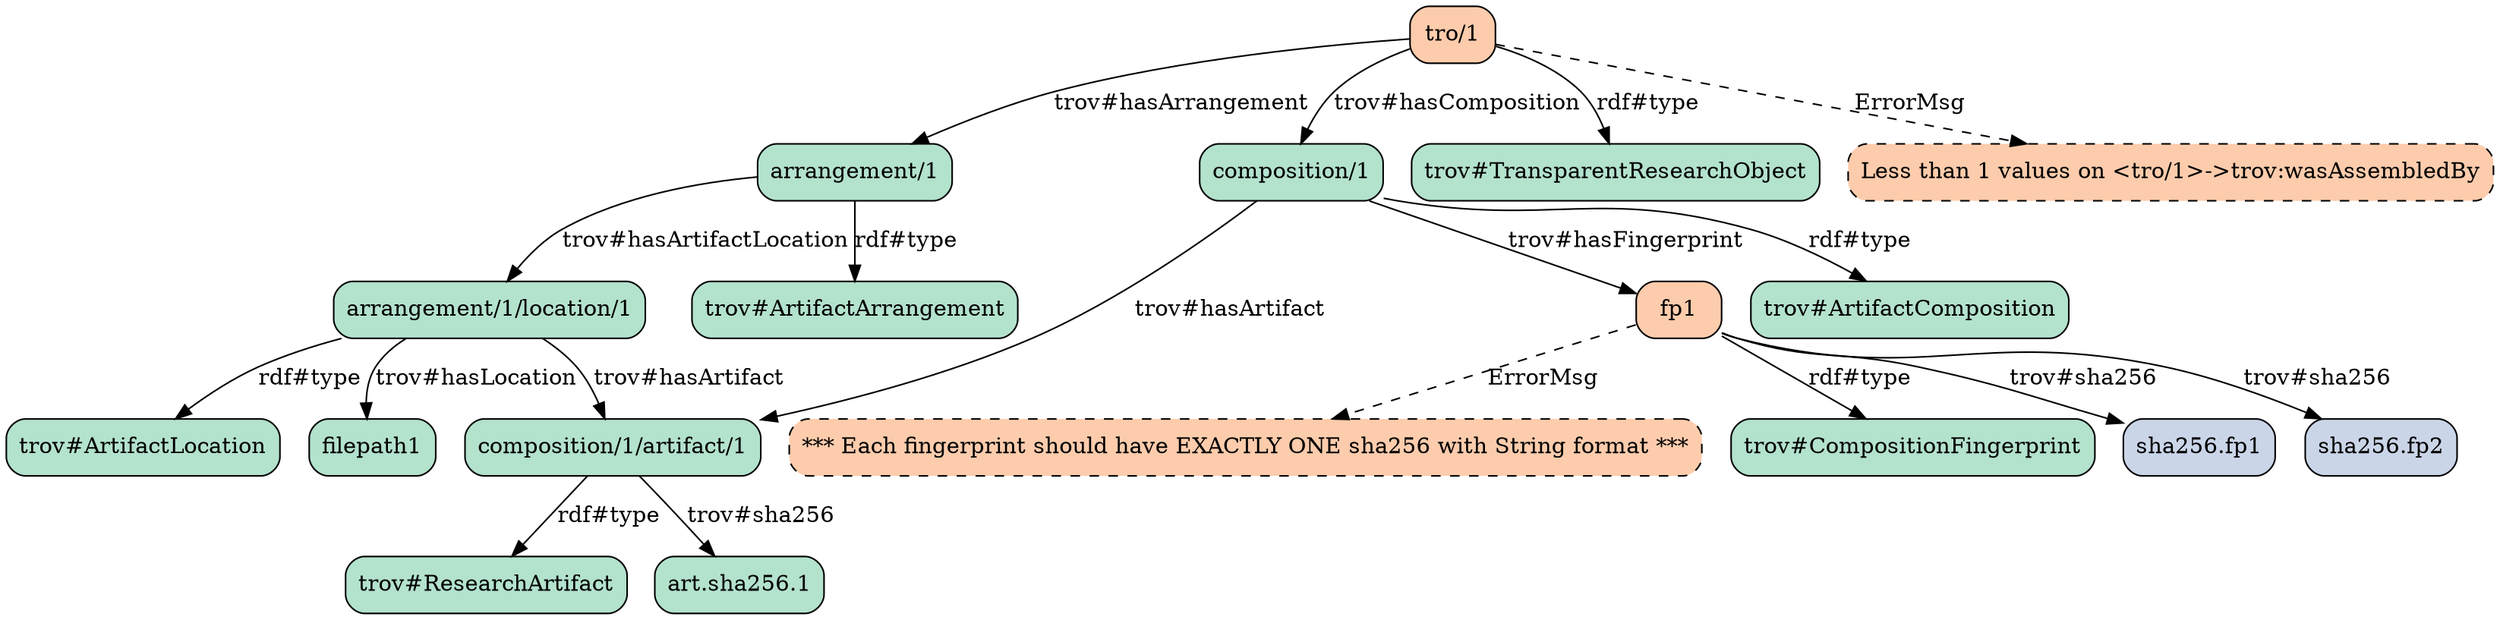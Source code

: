 strict digraph "" {
	"arrangement/1"	[fillcolor="#b3e2cd",
		shape=box,
		style="filled, rounded"];
	"trov#ArtifactArrangement"	[fillcolor="#b3e2cd",
		shape=box,
		style="filled, rounded"];
	"arrangement/1" -> "trov#ArtifactArrangement"	[label="rdf#type"];
	"arrangement/1/location/1"	[fillcolor="#b3e2cd",
		shape=box,
		style="filled, rounded"];
	"arrangement/1" -> "arrangement/1/location/1"	[label="trov#hasArtifactLocation"];
	"trov#ArtifactLocation"	[fillcolor="#b3e2cd",
		shape=box,
		style="filled, rounded"];
	"arrangement/1/location/1" -> "trov#ArtifactLocation"	[label="rdf#type"];
	"composition/1/artifact/1"	[fillcolor="#b3e2cd",
		shape=box,
		style="filled, rounded"];
	"arrangement/1/location/1" -> "composition/1/artifact/1"	[label="trov#hasArtifact"];
	filepath1	[fillcolor="#b3e2cd",
		shape=box,
		style="filled, rounded"];
	"arrangement/1/location/1" -> filepath1	[label="trov#hasLocation"];
	"trov#ResearchArtifact"	[fillcolor="#b3e2cd",
		shape=box,
		style="filled, rounded"];
	"composition/1/artifact/1" -> "trov#ResearchArtifact"	[label="rdf#type"];
	"art.sha256.1"	[fillcolor="#b3e2cd",
		shape=box,
		style="filled, rounded"];
	"composition/1/artifact/1" -> "art.sha256.1"	[label="trov#sha256"];
	"composition/1"	[fillcolor="#b3e2cd",
		shape=box,
		style="filled, rounded"];
	"composition/1" -> "composition/1/artifact/1"	[label="trov#hasArtifact"];
	"trov#ArtifactComposition"	[fillcolor="#b3e2cd",
		shape=box,
		style="filled, rounded"];
	"composition/1" -> "trov#ArtifactComposition"	[label="rdf#type"];
	fp1	[fillcolor="#fdccac",
		shape=box,
		style="filled, rounded"];
	"composition/1" -> fp1	[label="trov#hasFingerprint"];
	"trov#CompositionFingerprint"	[fillcolor="#b3e2cd",
		shape=box,
		style="filled, rounded"];
	fp1 -> "trov#CompositionFingerprint"	[label="rdf#type"];
	"sha256.fp1"	[fillcolor="#cbd5e8",
		shape=box,
		style="filled, rounded"];
	fp1 -> "sha256.fp1"	[label="trov#sha256"];
	"sha256.fp2"	[fillcolor="#cbd5e8",
		shape=box,
		style="filled, rounded"];
	fp1 -> "sha256.fp2"	[label="trov#sha256"];
	"*** Each fingerprint should have EXACTLY ONE sha256 with String format ***"	[fillcolor="#fdccac",
		shape=box,
		style="filled, rounded, dashed"];
	fp1 -> "*** Each fingerprint should have EXACTLY ONE sha256 with String format ***"	[label=ErrorMsg,
		style=dashed];
	"tro/1"	[fillcolor="#fdccac",
		shape=box,
		style="filled, rounded"];
	"tro/1" -> "arrangement/1"	[label="trov#hasArrangement"];
	"tro/1" -> "composition/1"	[label="trov#hasComposition"];
	"trov#TransparentResearchObject"	[fillcolor="#b3e2cd",
		shape=box,
		style="filled, rounded"];
	"tro/1" -> "trov#TransparentResearchObject"	[label="rdf#type"];
	"Less than 1 values on <tro/1>->trov:wasAssembledBy"	[fillcolor="#fdccac",
		shape=box,
		style="filled, rounded, dashed"];
	"tro/1" -> "Less than 1 values on <tro/1>->trov:wasAssembledBy"	[label=ErrorMsg,
		style=dashed];
}
